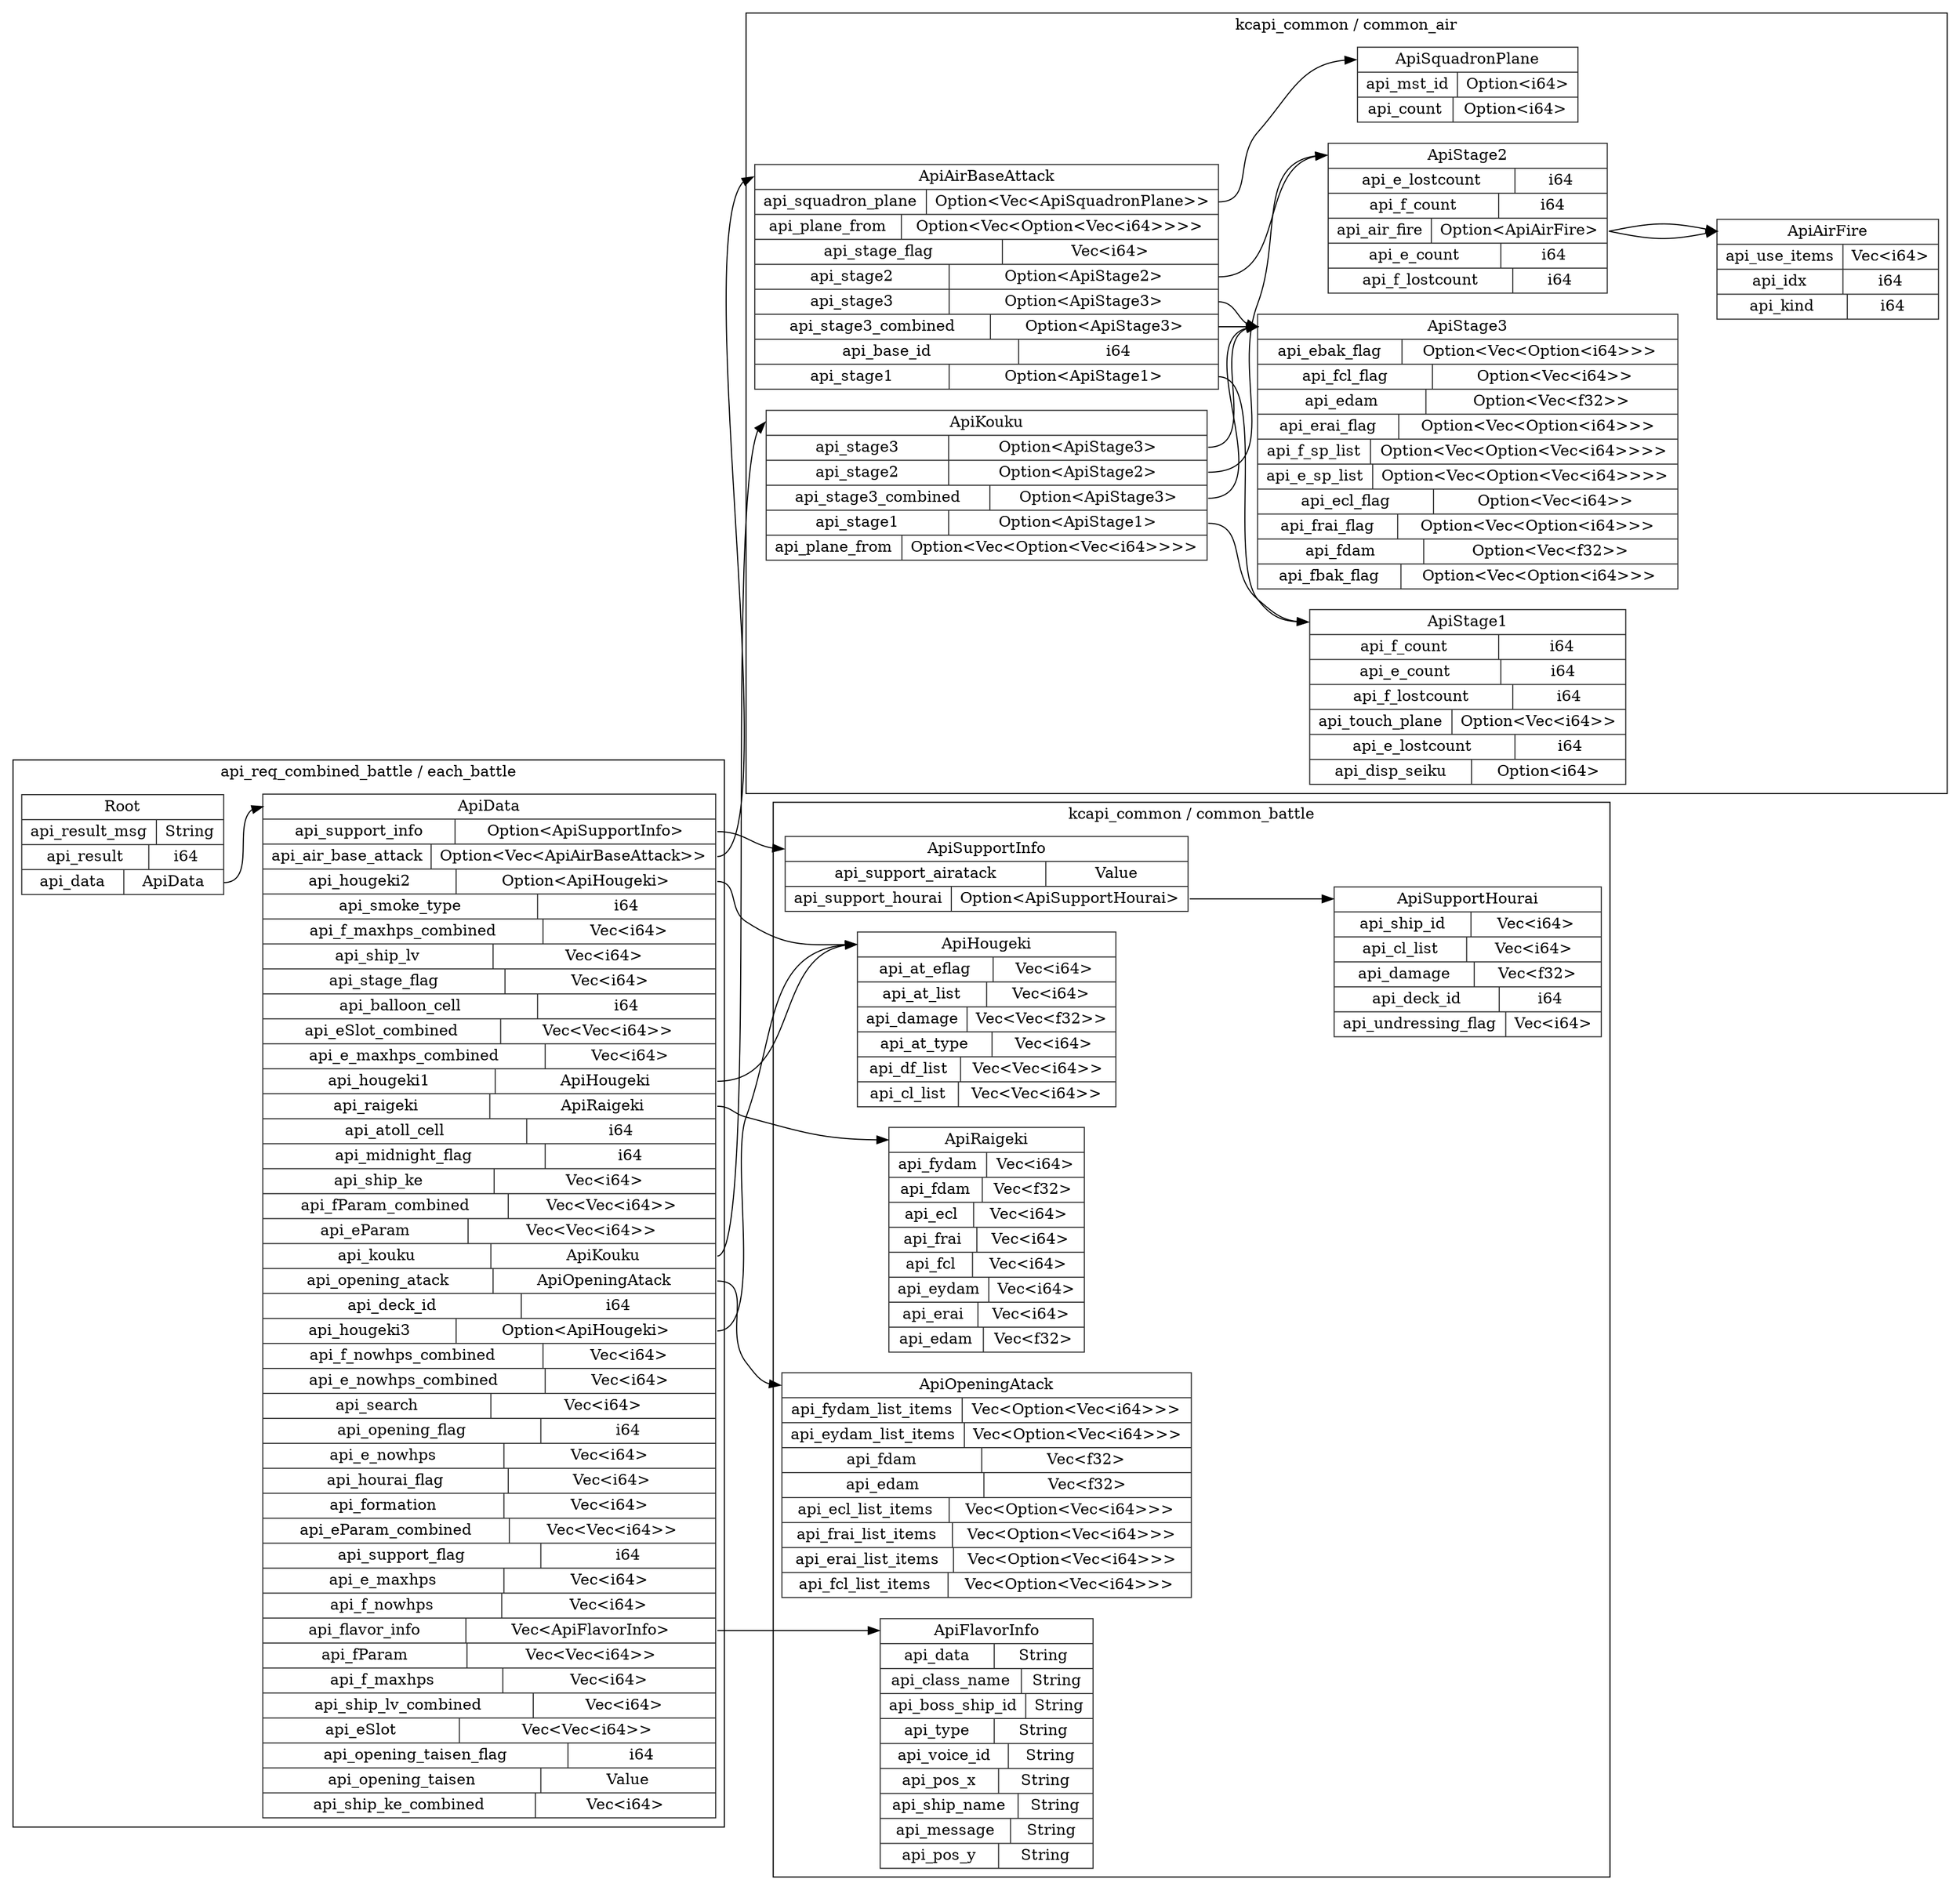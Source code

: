 digraph {
  rankdir=LR;
  subgraph cluster_0 {
    label="api_req_combined_battle / each_battle";
    node [style="filled", color=white, style="solid", color=gray20];
    api_req_combined_battle__each_battle__ApiData [label="<ApiData> ApiData  | { api_support_info | <api_support_info> Option\<ApiSupportInfo\> } | { api_air_base_attack | <api_air_base_attack> Option\<Vec\<ApiAirBaseAttack\>\> } | { api_hougeki2 | <api_hougeki2> Option\<ApiHougeki\> } | { api_smoke_type | <api_smoke_type> i64 } | { api_f_maxhps_combined | <api_f_maxhps_combined> Vec\<i64\> } | { api_ship_lv | <api_ship_lv> Vec\<i64\> } | { api_stage_flag | <api_stage_flag> Vec\<i64\> } | { api_balloon_cell | <api_balloon_cell> i64 } | { api_eSlot_combined | <api_eSlot_combined> Vec\<Vec\<i64\>\> } | { api_e_maxhps_combined | <api_e_maxhps_combined> Vec\<i64\> } | { api_hougeki1 | <api_hougeki1> ApiHougeki } | { api_raigeki | <api_raigeki> ApiRaigeki } | { api_atoll_cell | <api_atoll_cell> i64 } | { api_midnight_flag | <api_midnight_flag> i64 } | { api_ship_ke | <api_ship_ke> Vec\<i64\> } | { api_fParam_combined | <api_fParam_combined> Vec\<Vec\<i64\>\> } | { api_eParam | <api_eParam> Vec\<Vec\<i64\>\> } | { api_kouku | <api_kouku> ApiKouku } | { api_opening_atack | <api_opening_atack> ApiOpeningAtack } | { api_deck_id | <api_deck_id> i64 } | { api_hougeki3 | <api_hougeki3> Option\<ApiHougeki\> } | { api_f_nowhps_combined | <api_f_nowhps_combined> Vec\<i64\> } | { api_e_nowhps_combined | <api_e_nowhps_combined> Vec\<i64\> } | { api_search | <api_search> Vec\<i64\> } | { api_opening_flag | <api_opening_flag> i64 } | { api_e_nowhps | <api_e_nowhps> Vec\<i64\> } | { api_hourai_flag | <api_hourai_flag> Vec\<i64\> } | { api_formation | <api_formation> Vec\<i64\> } | { api_eParam_combined | <api_eParam_combined> Vec\<Vec\<i64\>\> } | { api_support_flag | <api_support_flag> i64 } | { api_e_maxhps | <api_e_maxhps> Vec\<i64\> } | { api_f_nowhps | <api_f_nowhps> Vec\<i64\> } | { api_flavor_info | <api_flavor_info> Vec\<ApiFlavorInfo\> } | { api_fParam | <api_fParam> Vec\<Vec\<i64\>\> } | { api_f_maxhps | <api_f_maxhps> Vec\<i64\> } | { api_ship_lv_combined | <api_ship_lv_combined> Vec\<i64\> } | { api_eSlot | <api_eSlot> Vec\<Vec\<i64\>\> } | { api_opening_taisen_flag | <api_opening_taisen_flag> i64 } | { api_opening_taisen | <api_opening_taisen> Value } | { api_ship_ke_combined | <api_ship_ke_combined> Vec\<i64\> }", shape=record];
    api_req_combined_battle__each_battle__Root [label="<Root> Root  | { api_result_msg | <api_result_msg> String } | { api_result | <api_result> i64 } | { api_data | <api_data> ApiData }", shape=record];
    api_req_combined_battle__each_battle__Root:api_data:e -> api_req_combined_battle__each_battle__ApiData:ApiData:w;
  }
  subgraph cluster_1 {
    label="kcapi_common / common_air";
    node [style="filled", color=white, style="solid", color=gray20];
    kcapi_common__common_air__ApiAirBaseAttack [label="<ApiAirBaseAttack> ApiAirBaseAttack  | { api_squadron_plane | <api_squadron_plane> Option\<Vec\<ApiSquadronPlane\>\> } | { api_plane_from | <api_plane_from> Option\<Vec\<Option\<Vec\<i64\>\>\>\> } | { api_stage_flag | <api_stage_flag> Vec\<i64\> } | { api_stage2 | <api_stage2> Option\<ApiStage2\> } | { api_stage3 | <api_stage3> Option\<ApiStage3\> } | { api_stage3_combined | <api_stage3_combined> Option\<ApiStage3\> } | { api_base_id | <api_base_id> i64 } | { api_stage1 | <api_stage1> Option\<ApiStage1\> }", shape=record];
    kcapi_common__common_air__ApiSquadronPlane;
    kcapi_common__common_air__ApiAirBaseAttack:api_squadron_plane:e -> kcapi_common__common_air__ApiSquadronPlane:ApiSquadronPlane:w;
    kcapi_common__common_air__ApiStage2;
    kcapi_common__common_air__ApiAirBaseAttack:api_stage2:e -> kcapi_common__common_air__ApiStage2:ApiStage2:w;
    kcapi_common__common_air__ApiStage3;
    kcapi_common__common_air__ApiAirBaseAttack:api_stage3:e -> kcapi_common__common_air__ApiStage3:ApiStage3:w;
    kcapi_common__common_air__ApiStage3;
    kcapi_common__common_air__ApiAirBaseAttack:api_stage3_combined:e -> kcapi_common__common_air__ApiStage3:ApiStage3:w;
    kcapi_common__common_air__ApiStage1;
    kcapi_common__common_air__ApiAirBaseAttack:api_stage1:e -> kcapi_common__common_air__ApiStage1:ApiStage1:w;
    kcapi_common__common_air__ApiKouku [label="<ApiKouku> ApiKouku  | { api_stage3 | <api_stage3> Option\<ApiStage3\> } | { api_stage2 | <api_stage2> Option\<ApiStage2\> } | { api_stage3_combined | <api_stage3_combined> Option\<ApiStage3\> } | { api_stage1 | <api_stage1> Option\<ApiStage1\> } | { api_plane_from | <api_plane_from> Option\<Vec\<Option\<Vec\<i64\>\>\>\> }", shape=record];
    kcapi_common__common_air__ApiStage3;
    kcapi_common__common_air__ApiKouku:api_stage3:e -> kcapi_common__common_air__ApiStage3:ApiStage3:w;
    kcapi_common__common_air__ApiStage2;
    kcapi_common__common_air__ApiKouku:api_stage2:e -> kcapi_common__common_air__ApiStage2:ApiStage2:w;
    kcapi_common__common_air__ApiStage3;
    kcapi_common__common_air__ApiKouku:api_stage3_combined:e -> kcapi_common__common_air__ApiStage3:ApiStage3:w;
    kcapi_common__common_air__ApiStage1;
    kcapi_common__common_air__ApiKouku:api_stage1:e -> kcapi_common__common_air__ApiStage1:ApiStage1:w;
    kcapi_common__common_air__ApiSquadronPlane [label="<ApiSquadronPlane> ApiSquadronPlane  | { api_mst_id | <api_mst_id> Option\<i64\> } | { api_count | <api_count> Option\<i64\> }", shape=record];
    kcapi_common__common_air__ApiStage2 [label="<ApiStage2> ApiStage2  | { api_e_lostcount | <api_e_lostcount> i64 } | { api_f_count | <api_f_count> i64 } | { api_air_fire | <api_air_fire> Option\<ApiAirFire\> } | { api_e_count | <api_e_count> i64 } | { api_f_lostcount | <api_f_lostcount> i64 }", shape=record];
    kcapi_common__common_air__ApiAirFire;
    kcapi_common__common_air__ApiStage2:api_air_fire:e -> kcapi_common__common_air__ApiAirFire:ApiAirFire:w;
    kcapi_common__common_air__ApiStage3 [label="<ApiStage3> ApiStage3  | { api_ebak_flag | <api_ebak_flag> Option\<Vec\<Option\<i64\>\>\> } | { api_fcl_flag | <api_fcl_flag> Option\<Vec\<i64\>\> } | { api_edam | <api_edam> Option\<Vec\<f32\>\> } | { api_erai_flag | <api_erai_flag> Option\<Vec\<Option\<i64\>\>\> } | { api_f_sp_list | <api_f_sp_list> Option\<Vec\<Option\<Vec\<i64\>\>\>\> } | { api_e_sp_list | <api_e_sp_list> Option\<Vec\<Option\<Vec\<i64\>\>\>\> } | { api_ecl_flag | <api_ecl_flag> Option\<Vec\<i64\>\> } | { api_frai_flag | <api_frai_flag> Option\<Vec\<Option\<i64\>\>\> } | { api_fdam | <api_fdam> Option\<Vec\<f32\>\> } | { api_fbak_flag | <api_fbak_flag> Option\<Vec\<Option\<i64\>\>\> }", shape=record];
    kcapi_common__common_air__ApiStage3 [label="<ApiStage3> ApiStage3  | { api_ebak_flag | <api_ebak_flag> Option\<Vec\<Option\<i64\>\>\> } | { api_fcl_flag | <api_fcl_flag> Option\<Vec\<i64\>\> } | { api_edam | <api_edam> Option\<Vec\<f32\>\> } | { api_erai_flag | <api_erai_flag> Option\<Vec\<Option\<i64\>\>\> } | { api_f_sp_list | <api_f_sp_list> Option\<Vec\<Option\<Vec\<i64\>\>\>\> } | { api_e_sp_list | <api_e_sp_list> Option\<Vec\<Option\<Vec\<i64\>\>\>\> } | { api_ecl_flag | <api_ecl_flag> Option\<Vec\<i64\>\> } | { api_frai_flag | <api_frai_flag> Option\<Vec\<Option\<i64\>\>\> } | { api_fdam | <api_fdam> Option\<Vec\<f32\>\> } | { api_fbak_flag | <api_fbak_flag> Option\<Vec\<Option\<i64\>\>\> }", shape=record];
    kcapi_common__common_air__ApiStage1 [label="<ApiStage1> ApiStage1  | { api_f_count | <api_f_count> i64 } | { api_e_count | <api_e_count> i64 } | { api_f_lostcount | <api_f_lostcount> i64 } | { api_touch_plane | <api_touch_plane> Option\<Vec\<i64\>\> } | { api_e_lostcount | <api_e_lostcount> i64 } | { api_disp_seiku | <api_disp_seiku> Option\<i64\> }", shape=record];
    kcapi_common__common_air__ApiStage3 [label="<ApiStage3> ApiStage3  | { api_ebak_flag | <api_ebak_flag> Option\<Vec\<Option\<i64\>\>\> } | { api_fcl_flag | <api_fcl_flag> Option\<Vec\<i64\>\> } | { api_edam | <api_edam> Option\<Vec\<f32\>\> } | { api_erai_flag | <api_erai_flag> Option\<Vec\<Option\<i64\>\>\> } | { api_f_sp_list | <api_f_sp_list> Option\<Vec\<Option\<Vec\<i64\>\>\>\> } | { api_e_sp_list | <api_e_sp_list> Option\<Vec\<Option\<Vec\<i64\>\>\>\> } | { api_ecl_flag | <api_ecl_flag> Option\<Vec\<i64\>\> } | { api_frai_flag | <api_frai_flag> Option\<Vec\<Option\<i64\>\>\> } | { api_fdam | <api_fdam> Option\<Vec\<f32\>\> } | { api_fbak_flag | <api_fbak_flag> Option\<Vec\<Option\<i64\>\>\> }", shape=record];
    kcapi_common__common_air__ApiStage2 [label="<ApiStage2> ApiStage2  | { api_e_lostcount | <api_e_lostcount> i64 } | { api_f_count | <api_f_count> i64 } | { api_air_fire | <api_air_fire> Option\<ApiAirFire\> } | { api_e_count | <api_e_count> i64 } | { api_f_lostcount | <api_f_lostcount> i64 }", shape=record];
    kcapi_common__common_air__ApiAirFire;
    kcapi_common__common_air__ApiStage2:api_air_fire:e -> kcapi_common__common_air__ApiAirFire:ApiAirFire:w;
    kcapi_common__common_air__ApiStage3 [label="<ApiStage3> ApiStage3  | { api_ebak_flag | <api_ebak_flag> Option\<Vec\<Option\<i64\>\>\> } | { api_fcl_flag | <api_fcl_flag> Option\<Vec\<i64\>\> } | { api_edam | <api_edam> Option\<Vec\<f32\>\> } | { api_erai_flag | <api_erai_flag> Option\<Vec\<Option\<i64\>\>\> } | { api_f_sp_list | <api_f_sp_list> Option\<Vec\<Option\<Vec\<i64\>\>\>\> } | { api_e_sp_list | <api_e_sp_list> Option\<Vec\<Option\<Vec\<i64\>\>\>\> } | { api_ecl_flag | <api_ecl_flag> Option\<Vec\<i64\>\> } | { api_frai_flag | <api_frai_flag> Option\<Vec\<Option\<i64\>\>\> } | { api_fdam | <api_fdam> Option\<Vec\<f32\>\> } | { api_fbak_flag | <api_fbak_flag> Option\<Vec\<Option\<i64\>\>\> }", shape=record];
    kcapi_common__common_air__ApiStage1 [label="<ApiStage1> ApiStage1  | { api_f_count | <api_f_count> i64 } | { api_e_count | <api_e_count> i64 } | { api_f_lostcount | <api_f_lostcount> i64 } | { api_touch_plane | <api_touch_plane> Option\<Vec\<i64\>\> } | { api_e_lostcount | <api_e_lostcount> i64 } | { api_disp_seiku | <api_disp_seiku> Option\<i64\> }", shape=record];
    kcapi_common__common_air__ApiAirFire [label="<ApiAirFire> ApiAirFire  | { api_use_items | <api_use_items> Vec\<i64\> } | { api_idx | <api_idx> i64 } | { api_kind | <api_kind> i64 }", shape=record];
    kcapi_common__common_air__ApiAirFire [label="<ApiAirFire> ApiAirFire  | { api_use_items | <api_use_items> Vec\<i64\> } | { api_idx | <api_idx> i64 } | { api_kind | <api_kind> i64 }", shape=record];
  }
  subgraph cluster_2 {
    label="kcapi_common / common_battle";
    node [style="filled", color=white, style="solid", color=gray20];
    kcapi_common__common_battle__ApiSupportInfo [label="<ApiSupportInfo> ApiSupportInfo  | { api_support_airatack | <api_support_airatack> Value } | { api_support_hourai | <api_support_hourai> Option\<ApiSupportHourai\> }", shape=record];
    kcapi_common__common_battle__ApiSupportHourai;
    kcapi_common__common_battle__ApiSupportInfo:api_support_hourai:e -> kcapi_common__common_battle__ApiSupportHourai:ApiSupportHourai:w;
    kcapi_common__common_battle__ApiHougeki [label="<ApiHougeki> ApiHougeki  | { api_at_eflag | <api_at_eflag> Vec\<i64\> } | { api_at_list | <api_at_list> Vec\<i64\> } | { api_damage | <api_damage> Vec\<Vec\<f32\>\> } | { api_at_type | <api_at_type> Vec\<i64\> } | { api_df_list | <api_df_list> Vec\<Vec\<i64\>\> } | { api_cl_list | <api_cl_list> Vec\<Vec\<i64\>\> }", shape=record];
    kcapi_common__common_battle__ApiHougeki [label="<ApiHougeki> ApiHougeki  | { api_at_eflag | <api_at_eflag> Vec\<i64\> } | { api_at_list | <api_at_list> Vec\<i64\> } | { api_damage | <api_damage> Vec\<Vec\<f32\>\> } | { api_at_type | <api_at_type> Vec\<i64\> } | { api_df_list | <api_df_list> Vec\<Vec\<i64\>\> } | { api_cl_list | <api_cl_list> Vec\<Vec\<i64\>\> }", shape=record];
    kcapi_common__common_battle__ApiRaigeki [label="<ApiRaigeki> ApiRaigeki  | { api_fydam | <api_fydam> Vec\<i64\> } | { api_fdam | <api_fdam> Vec\<f32\> } | { api_ecl | <api_ecl> Vec\<i64\> } | { api_frai | <api_frai> Vec\<i64\> } | { api_fcl | <api_fcl> Vec\<i64\> } | { api_eydam | <api_eydam> Vec\<i64\> } | { api_erai | <api_erai> Vec\<i64\> } | { api_edam | <api_edam> Vec\<f32\> }", shape=record];
    kcapi_common__common_battle__ApiOpeningAtack [label="<ApiOpeningAtack> ApiOpeningAtack  | { api_fydam_list_items | <api_fydam_list_items> Vec\<Option\<Vec\<i64\>\>\> } | { api_eydam_list_items | <api_eydam_list_items> Vec\<Option\<Vec\<i64\>\>\> } | { api_fdam | <api_fdam> Vec\<f32\> } | { api_edam | <api_edam> Vec\<f32\> } | { api_ecl_list_items | <api_ecl_list_items> Vec\<Option\<Vec\<i64\>\>\> } | { api_frai_list_items | <api_frai_list_items> Vec\<Option\<Vec\<i64\>\>\> } | { api_erai_list_items | <api_erai_list_items> Vec\<Option\<Vec\<i64\>\>\> } | { api_fcl_list_items | <api_fcl_list_items> Vec\<Option\<Vec\<i64\>\>\> }", shape=record];
    kcapi_common__common_battle__ApiHougeki [label="<ApiHougeki> ApiHougeki  | { api_at_eflag | <api_at_eflag> Vec\<i64\> } | { api_at_list | <api_at_list> Vec\<i64\> } | { api_damage | <api_damage> Vec\<Vec\<f32\>\> } | { api_at_type | <api_at_type> Vec\<i64\> } | { api_df_list | <api_df_list> Vec\<Vec\<i64\>\> } | { api_cl_list | <api_cl_list> Vec\<Vec\<i64\>\> }", shape=record];
    kcapi_common__common_battle__ApiFlavorInfo [label="<ApiFlavorInfo> ApiFlavorInfo  | { api_data | <api_data> String } | { api_class_name | <api_class_name> String } | { api_boss_ship_id | <api_boss_ship_id> String } | { api_type | <api_type> String } | { api_voice_id | <api_voice_id> String } | { api_pos_x | <api_pos_x> String } | { api_ship_name | <api_ship_name> String } | { api_message | <api_message> String } | { api_pos_y | <api_pos_y> String }", shape=record];
    kcapi_common__common_battle__ApiSupportHourai [label="<ApiSupportHourai> ApiSupportHourai  | { api_ship_id | <api_ship_id> Vec\<i64\> } | { api_cl_list | <api_cl_list> Vec\<i64\> } | { api_damage | <api_damage> Vec\<f32\> } | { api_deck_id | <api_deck_id> i64 } | { api_undressing_flag | <api_undressing_flag> Vec\<i64\> }", shape=record];
  }
  api_req_combined_battle__each_battle__ApiData:api_support_info:e -> kcapi_common__common_battle__ApiSupportInfo:ApiSupportInfo:w;
  api_req_combined_battle__each_battle__ApiData:api_air_base_attack:e -> kcapi_common__common_air__ApiAirBaseAttack:ApiAirBaseAttack:w;
  api_req_combined_battle__each_battle__ApiData:api_hougeki2:e -> kcapi_common__common_battle__ApiHougeki:ApiHougeki:w;
  api_req_combined_battle__each_battle__ApiData:api_hougeki1:e -> kcapi_common__common_battle__ApiHougeki:ApiHougeki:w;
  api_req_combined_battle__each_battle__ApiData:api_raigeki:e -> kcapi_common__common_battle__ApiRaigeki:ApiRaigeki:w;
  api_req_combined_battle__each_battle__ApiData:api_kouku:e -> kcapi_common__common_air__ApiKouku:ApiKouku:w;
  api_req_combined_battle__each_battle__ApiData:api_opening_atack:e -> kcapi_common__common_battle__ApiOpeningAtack:ApiOpeningAtack:w;
  api_req_combined_battle__each_battle__ApiData:api_hougeki3:e -> kcapi_common__common_battle__ApiHougeki:ApiHougeki:w;
  api_req_combined_battle__each_battle__ApiData:api_flavor_info:e -> kcapi_common__common_battle__ApiFlavorInfo:ApiFlavorInfo:w;
}
